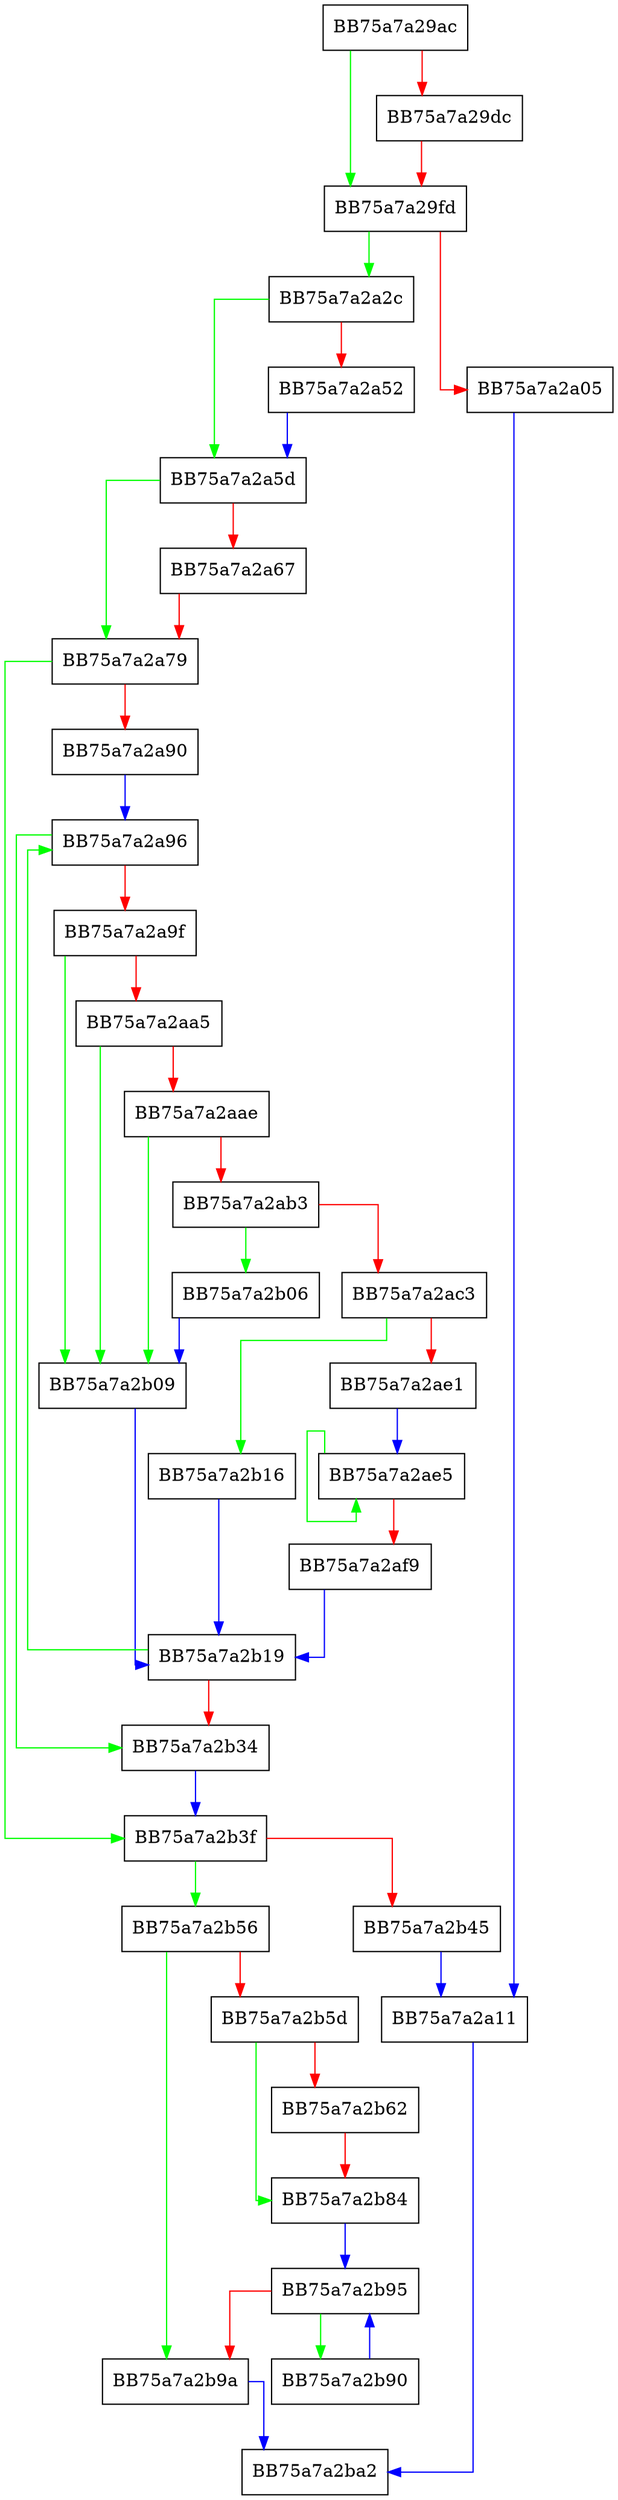 digraph scan_scanset_range {
  node [shape="box"];
  graph [splines=ortho];
  BB75a7a29ac -> BB75a7a29fd [color="green"];
  BB75a7a29ac -> BB75a7a29dc [color="red"];
  BB75a7a29dc -> BB75a7a29fd [color="red"];
  BB75a7a29fd -> BB75a7a2a2c [color="green"];
  BB75a7a29fd -> BB75a7a2a05 [color="red"];
  BB75a7a2a05 -> BB75a7a2a11 [color="blue"];
  BB75a7a2a11 -> BB75a7a2ba2 [color="blue"];
  BB75a7a2a2c -> BB75a7a2a5d [color="green"];
  BB75a7a2a2c -> BB75a7a2a52 [color="red"];
  BB75a7a2a52 -> BB75a7a2a5d [color="blue"];
  BB75a7a2a5d -> BB75a7a2a79 [color="green"];
  BB75a7a2a5d -> BB75a7a2a67 [color="red"];
  BB75a7a2a67 -> BB75a7a2a79 [color="red"];
  BB75a7a2a79 -> BB75a7a2b3f [color="green"];
  BB75a7a2a79 -> BB75a7a2a90 [color="red"];
  BB75a7a2a90 -> BB75a7a2a96 [color="blue"];
  BB75a7a2a96 -> BB75a7a2b34 [color="green"];
  BB75a7a2a96 -> BB75a7a2a9f [color="red"];
  BB75a7a2a9f -> BB75a7a2b09 [color="green"];
  BB75a7a2a9f -> BB75a7a2aa5 [color="red"];
  BB75a7a2aa5 -> BB75a7a2b09 [color="green"];
  BB75a7a2aa5 -> BB75a7a2aae [color="red"];
  BB75a7a2aae -> BB75a7a2b09 [color="green"];
  BB75a7a2aae -> BB75a7a2ab3 [color="red"];
  BB75a7a2ab3 -> BB75a7a2b06 [color="green"];
  BB75a7a2ab3 -> BB75a7a2ac3 [color="red"];
  BB75a7a2ac3 -> BB75a7a2b16 [color="green"];
  BB75a7a2ac3 -> BB75a7a2ae1 [color="red"];
  BB75a7a2ae1 -> BB75a7a2ae5 [color="blue"];
  BB75a7a2ae5 -> BB75a7a2ae5 [color="green"];
  BB75a7a2ae5 -> BB75a7a2af9 [color="red"];
  BB75a7a2af9 -> BB75a7a2b19 [color="blue"];
  BB75a7a2b06 -> BB75a7a2b09 [color="blue"];
  BB75a7a2b09 -> BB75a7a2b19 [color="blue"];
  BB75a7a2b16 -> BB75a7a2b19 [color="blue"];
  BB75a7a2b19 -> BB75a7a2a96 [color="green"];
  BB75a7a2b19 -> BB75a7a2b34 [color="red"];
  BB75a7a2b34 -> BB75a7a2b3f [color="blue"];
  BB75a7a2b3f -> BB75a7a2b56 [color="green"];
  BB75a7a2b3f -> BB75a7a2b45 [color="red"];
  BB75a7a2b45 -> BB75a7a2a11 [color="blue"];
  BB75a7a2b56 -> BB75a7a2b9a [color="green"];
  BB75a7a2b56 -> BB75a7a2b5d [color="red"];
  BB75a7a2b5d -> BB75a7a2b84 [color="green"];
  BB75a7a2b5d -> BB75a7a2b62 [color="red"];
  BB75a7a2b62 -> BB75a7a2b84 [color="red"];
  BB75a7a2b84 -> BB75a7a2b95 [color="blue"];
  BB75a7a2b90 -> BB75a7a2b95 [color="blue"];
  BB75a7a2b95 -> BB75a7a2b90 [color="green"];
  BB75a7a2b95 -> BB75a7a2b9a [color="red"];
  BB75a7a2b9a -> BB75a7a2ba2 [color="blue"];
}